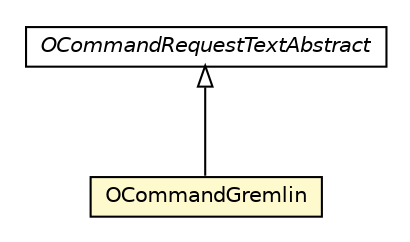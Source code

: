 #!/usr/local/bin/dot
#
# Class diagram 
# Generated by UMLGraph version R5_6-24-gf6e263 (http://www.umlgraph.org/)
#

digraph G {
	edge [fontname="Helvetica",fontsize=10,labelfontname="Helvetica",labelfontsize=10];
	node [fontname="Helvetica",fontsize=10,shape=plaintext];
	nodesep=0.25;
	ranksep=0.5;
	// com.orientechnologies.orient.core.command.OCommandRequestTextAbstract
	c2299777 [label=<<table title="com.orientechnologies.orient.core.command.OCommandRequestTextAbstract" border="0" cellborder="1" cellspacing="0" cellpadding="2" port="p" href="../../core/command/OCommandRequestTextAbstract.html">
		<tr><td><table border="0" cellspacing="0" cellpadding="1">
<tr><td align="center" balign="center"><font face="Helvetica-Oblique"> OCommandRequestTextAbstract </font></td></tr>
		</table></td></tr>
		</table>>, URL="../../core/command/OCommandRequestTextAbstract.html", fontname="Helvetica", fontcolor="black", fontsize=10.0];
	// com.orientechnologies.orient.graph.gremlin.OCommandGremlin
	c2301662 [label=<<table title="com.orientechnologies.orient.graph.gremlin.OCommandGremlin" border="0" cellborder="1" cellspacing="0" cellpadding="2" port="p" bgcolor="lemonChiffon" href="./OCommandGremlin.html">
		<tr><td><table border="0" cellspacing="0" cellpadding="1">
<tr><td align="center" balign="center"> OCommandGremlin </td></tr>
		</table></td></tr>
		</table>>, URL="./OCommandGremlin.html", fontname="Helvetica", fontcolor="black", fontsize=10.0];
	//com.orientechnologies.orient.graph.gremlin.OCommandGremlin extends com.orientechnologies.orient.core.command.OCommandRequestTextAbstract
	c2299777:p -> c2301662:p [dir=back,arrowtail=empty];
}


